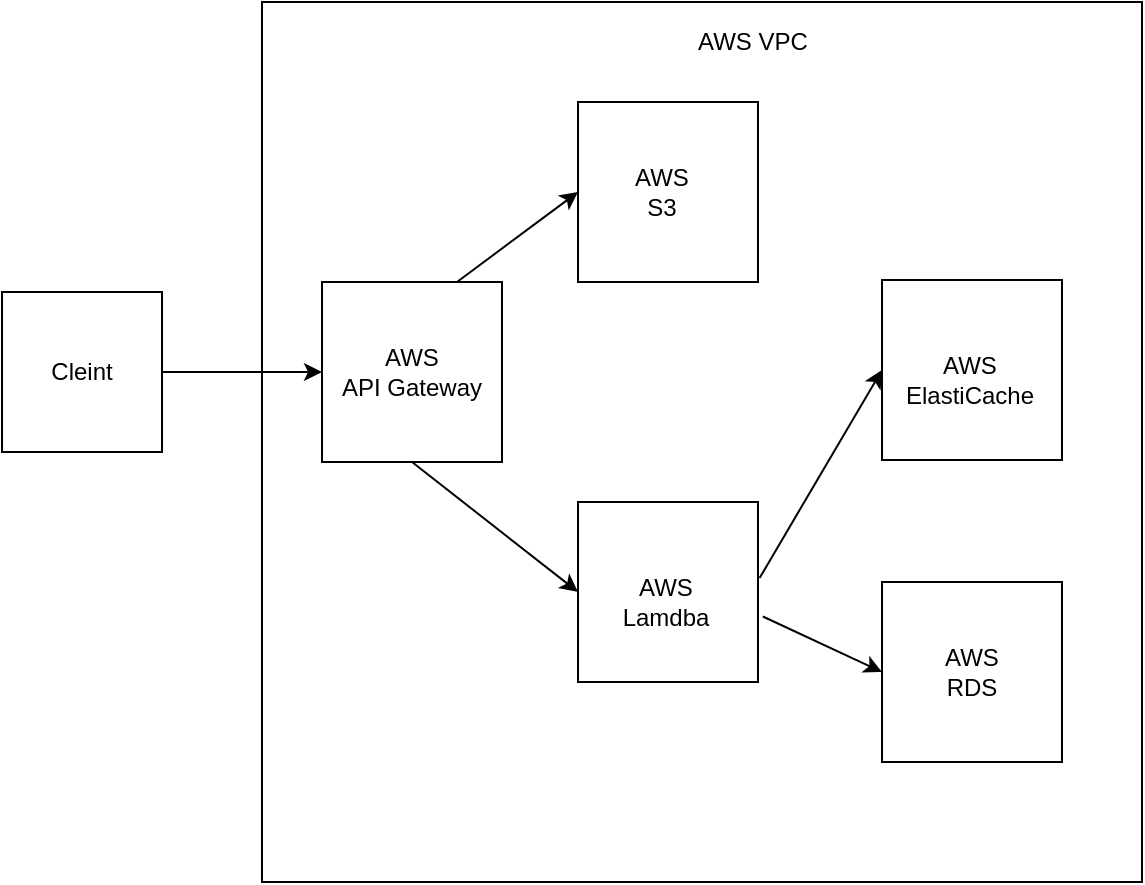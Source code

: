 <mxfile version="13.7.6"><diagram id="ea_aqVY3SzF4mHeRIPNq" name="Page-1"><mxGraphModel dx="1038" dy="499" grid="0" gridSize="10" guides="1" tooltips="1" connect="1" arrows="1" fold="1" page="1" pageScale="1" pageWidth="850" pageHeight="1100" math="0" shadow="0"><root><mxCell id="0"/><mxCell id="1" parent="0"/><mxCell id="cE0KWo6Hkdg8ZjoJLAYL-2" value="Cleint" style="whiteSpace=wrap;html=1;aspect=fixed;" vertex="1" parent="1"><mxGeometry x="80" y="225" width="80" height="80" as="geometry"/></mxCell><mxCell id="cE0KWo6Hkdg8ZjoJLAYL-3" value="" style="whiteSpace=wrap;html=1;aspect=fixed;" vertex="1" parent="1"><mxGeometry x="210" y="80" width="440" height="440" as="geometry"/></mxCell><mxCell id="cE0KWo6Hkdg8ZjoJLAYL-5" value="AWS VPC" style="text;html=1;strokeColor=none;fillColor=none;align=center;verticalAlign=middle;whiteSpace=wrap;rounded=0;" vertex="1" parent="1"><mxGeometry x="422.5" y="90" width="65" height="20" as="geometry"/></mxCell><mxCell id="cE0KWo6Hkdg8ZjoJLAYL-6" value="AWS&lt;br&gt;API Gateway" style="whiteSpace=wrap;html=1;aspect=fixed;" vertex="1" parent="1"><mxGeometry x="240" y="220" width="90" height="90" as="geometry"/></mxCell><mxCell id="cE0KWo6Hkdg8ZjoJLAYL-13" value="" style="whiteSpace=wrap;html=1;aspect=fixed;" vertex="1" parent="1"><mxGeometry x="368" y="130" width="90" height="90" as="geometry"/></mxCell><mxCell id="cE0KWo6Hkdg8ZjoJLAYL-14" value="AWS S3" style="text;html=1;strokeColor=none;fillColor=none;align=center;verticalAlign=middle;whiteSpace=wrap;rounded=0;" vertex="1" parent="1"><mxGeometry x="390" y="165" width="40" height="20" as="geometry"/></mxCell><mxCell id="cE0KWo6Hkdg8ZjoJLAYL-21" value="" style="whiteSpace=wrap;html=1;aspect=fixed;" vertex="1" parent="1"><mxGeometry x="368" y="330" width="90" height="90" as="geometry"/></mxCell><mxCell id="cE0KWo6Hkdg8ZjoJLAYL-22" value="AWS&lt;br&gt;Lamdba" style="text;html=1;strokeColor=none;fillColor=none;align=center;verticalAlign=middle;whiteSpace=wrap;rounded=0;" vertex="1" parent="1"><mxGeometry x="392" y="370" width="40" height="20" as="geometry"/></mxCell><mxCell id="cE0KWo6Hkdg8ZjoJLAYL-25" value="" style="whiteSpace=wrap;html=1;aspect=fixed;" vertex="1" parent="1"><mxGeometry x="520" y="219" width="90" height="90" as="geometry"/></mxCell><mxCell id="cE0KWo6Hkdg8ZjoJLAYL-28" value="AWS&lt;br&gt;ElastiCache" style="text;html=1;strokeColor=none;fillColor=none;align=center;verticalAlign=middle;whiteSpace=wrap;rounded=0;" vertex="1" parent="1"><mxGeometry x="544" y="259" width="40" height="20" as="geometry"/></mxCell><mxCell id="cE0KWo6Hkdg8ZjoJLAYL-29" value="AWS&lt;br&gt;RDS&lt;br&gt;" style="whiteSpace=wrap;html=1;aspect=fixed;" vertex="1" parent="1"><mxGeometry x="520" y="370" width="90" height="90" as="geometry"/></mxCell><mxCell id="cE0KWo6Hkdg8ZjoJLAYL-34" value="" style="endArrow=classic;html=1;exitX=1;exitY=0.5;exitDx=0;exitDy=0;entryX=0;entryY=0.5;entryDx=0;entryDy=0;" edge="1" parent="1" source="cE0KWo6Hkdg8ZjoJLAYL-2" target="cE0KWo6Hkdg8ZjoJLAYL-6"><mxGeometry width="50" height="50" relative="1" as="geometry"><mxPoint x="240" y="265" as="sourcePoint"/><mxPoint x="170" y="360" as="targetPoint"/></mxGeometry></mxCell><mxCell id="cE0KWo6Hkdg8ZjoJLAYL-35" value="" style="endArrow=classic;html=1;exitX=0.75;exitY=0;exitDx=0;exitDy=0;entryX=0;entryY=0.5;entryDx=0;entryDy=0;" edge="1" parent="1" source="cE0KWo6Hkdg8ZjoJLAYL-6" target="cE0KWo6Hkdg8ZjoJLAYL-13"><mxGeometry width="50" height="50" relative="1" as="geometry"><mxPoint x="342" y="255" as="sourcePoint"/><mxPoint x="392" y="205" as="targetPoint"/></mxGeometry></mxCell><mxCell id="cE0KWo6Hkdg8ZjoJLAYL-37" value="" style="endArrow=classic;html=1;exitX=0.5;exitY=1;exitDx=0;exitDy=0;entryX=0;entryY=0.5;entryDx=0;entryDy=0;" edge="1" parent="1" source="cE0KWo6Hkdg8ZjoJLAYL-6" target="cE0KWo6Hkdg8ZjoJLAYL-21"><mxGeometry width="50" height="50" relative="1" as="geometry"><mxPoint x="80" y="420" as="sourcePoint"/><mxPoint x="130" y="370" as="targetPoint"/></mxGeometry></mxCell><mxCell id="cE0KWo6Hkdg8ZjoJLAYL-39" value="" style="endArrow=classic;html=1;entryX=0;entryY=0.5;entryDx=0;entryDy=0;exitX=1.009;exitY=0.422;exitDx=0;exitDy=0;exitPerimeter=0;" edge="1" parent="1" source="cE0KWo6Hkdg8ZjoJLAYL-21" target="cE0KWo6Hkdg8ZjoJLAYL-25"><mxGeometry width="50" height="50" relative="1" as="geometry"><mxPoint x="90" y="440" as="sourcePoint"/><mxPoint x="140" y="390" as="targetPoint"/></mxGeometry></mxCell><mxCell id="cE0KWo6Hkdg8ZjoJLAYL-40" value="" style="endArrow=classic;html=1;exitX=1.027;exitY=0.636;exitDx=0;exitDy=0;exitPerimeter=0;entryX=0;entryY=0.5;entryDx=0;entryDy=0;" edge="1" parent="1" source="cE0KWo6Hkdg8ZjoJLAYL-21" target="cE0KWo6Hkdg8ZjoJLAYL-29"><mxGeometry width="50" height="50" relative="1" as="geometry"><mxPoint x="660" y="570" as="sourcePoint"/><mxPoint x="710" y="520" as="targetPoint"/></mxGeometry></mxCell></root></mxGraphModel></diagram></mxfile>